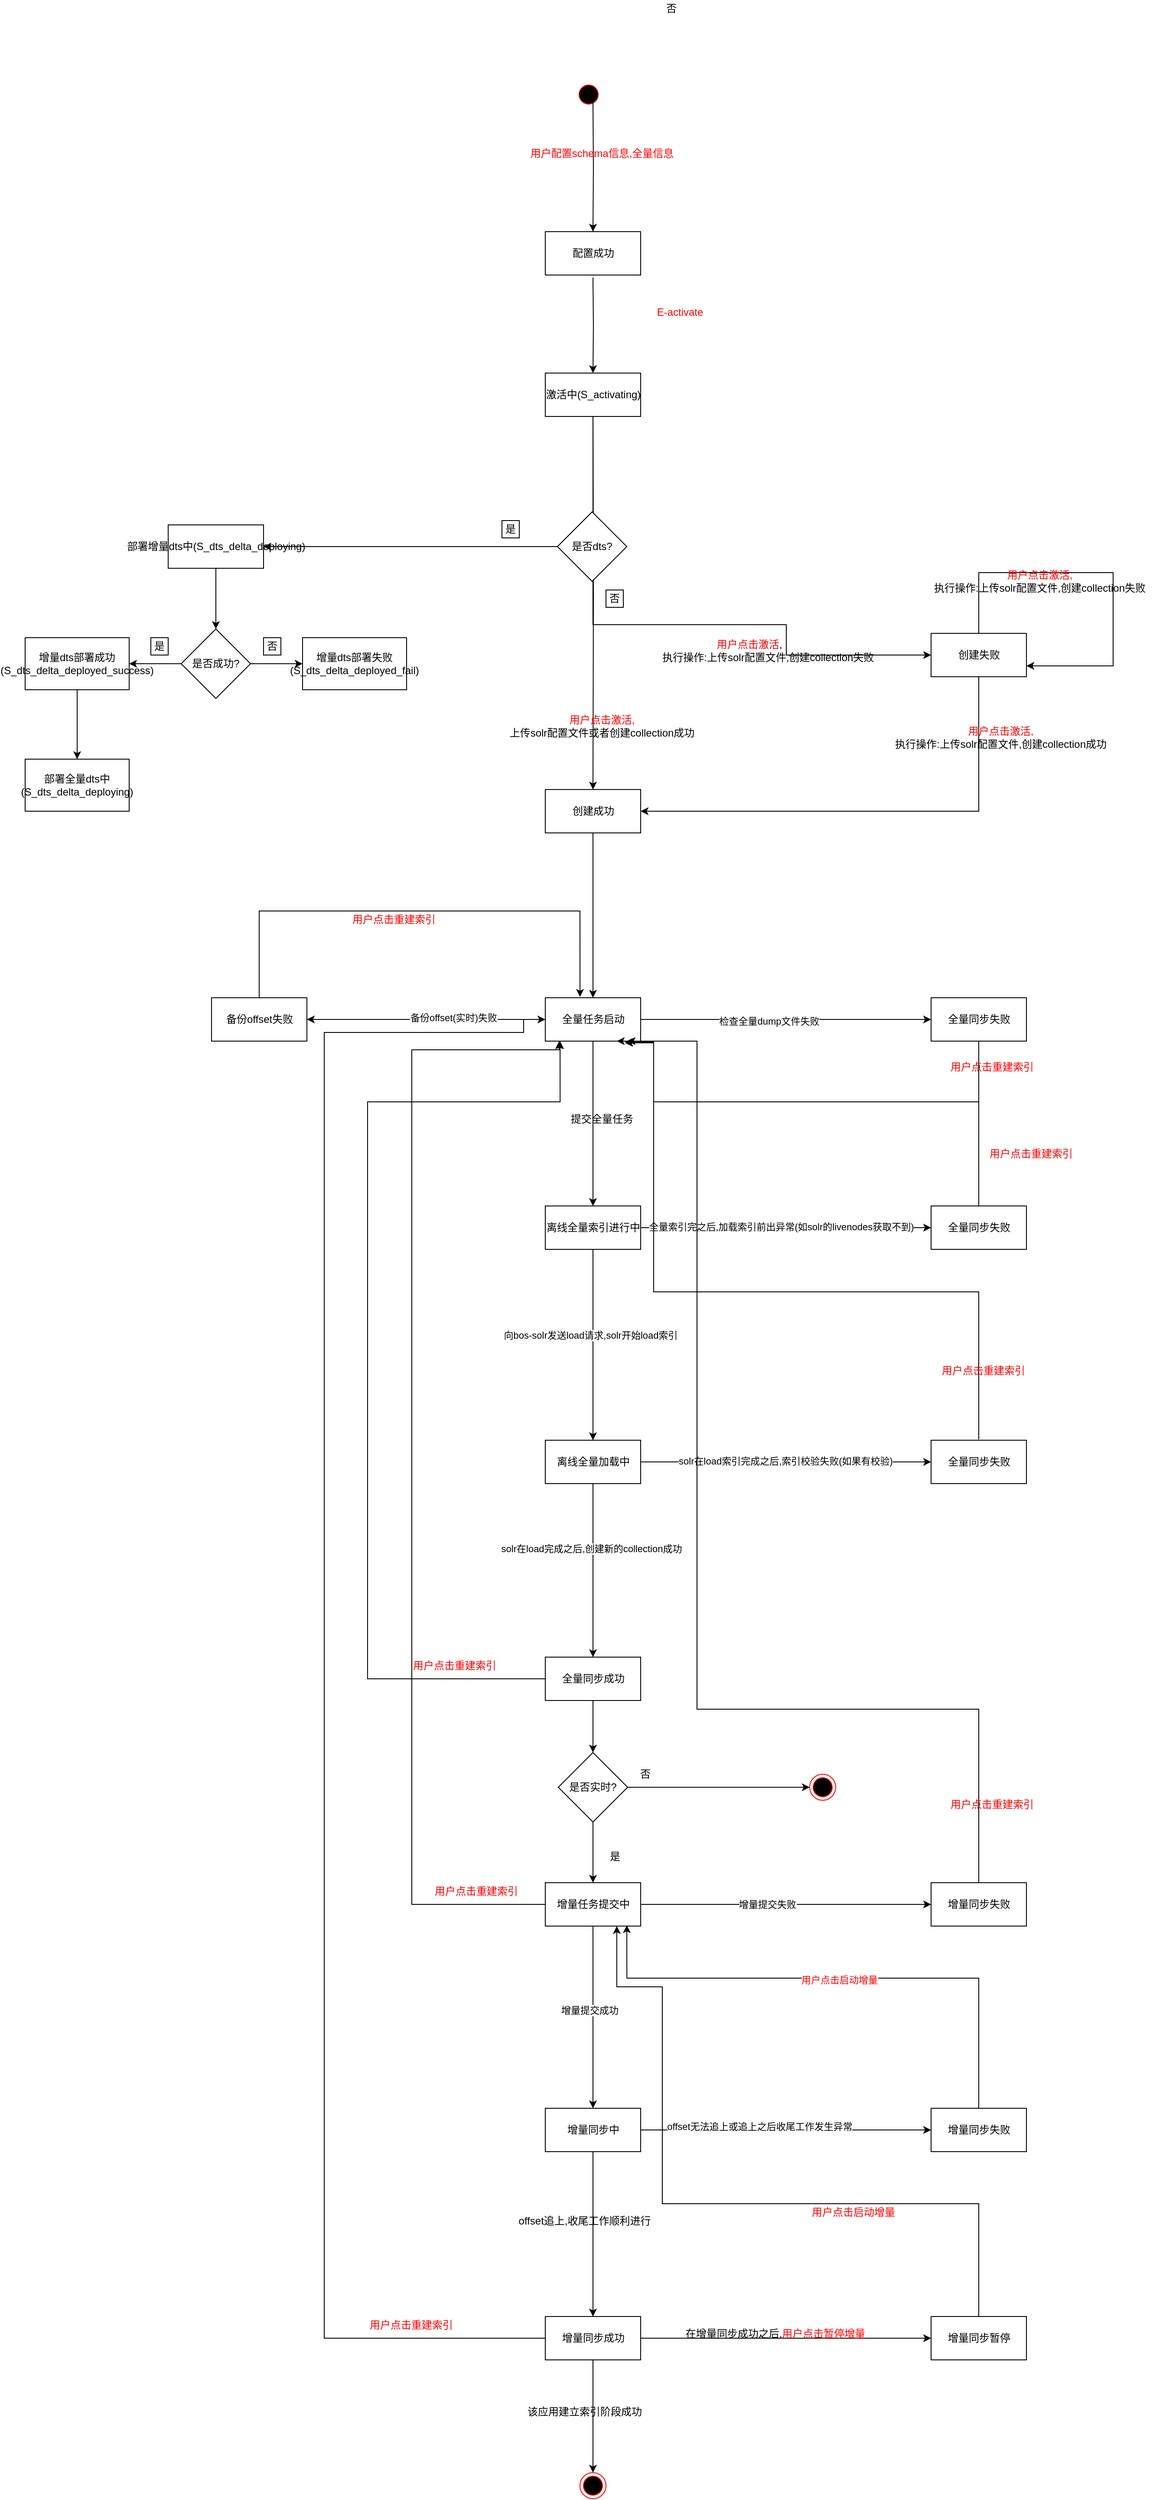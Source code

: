 <mxfile version="13.9.7" type="github">
  <diagram id="E6UDTMIK5SfPo9EAQP29" name="Page-1">
    <mxGraphModel dx="2355" dy="1560" grid="1" gridSize="10" guides="1" tooltips="1" connect="1" arrows="1" fold="1" page="1" pageScale="1" pageWidth="1169" pageHeight="826" math="0" shadow="0">
      <root>
        <mxCell id="0" />
        <mxCell id="1" parent="0" />
        <mxCell id="xRANGXOFlQ8uoqTKwq2T-1" value="" style="ellipse;html=1;shape=startState;fillColor=#000000;strokeColor=#ff0000;" parent="1" vertex="1">
          <mxGeometry x="410" y="-636" width="30" height="30" as="geometry" />
        </mxCell>
        <mxCell id="xRANGXOFlQ8uoqTKwq2T-8" value="" style="edgeStyle=orthogonalEdgeStyle;rounded=0;orthogonalLoop=1;jettySize=auto;html=1;" parent="1" target="xRANGXOFlQ8uoqTKwq2T-7" edge="1">
          <mxGeometry relative="1" as="geometry">
            <mxPoint x="430" y="-613" as="sourcePoint" />
          </mxGeometry>
        </mxCell>
        <mxCell id="xRANGXOFlQ8uoqTKwq2T-10" value="" style="edgeStyle=orthogonalEdgeStyle;rounded=0;orthogonalLoop=1;jettySize=auto;html=1;" parent="1" target="xRANGXOFlQ8uoqTKwq2T-9" edge="1">
          <mxGeometry relative="1" as="geometry">
            <mxPoint x="430" y="-270" as="sourcePoint" />
          </mxGeometry>
        </mxCell>
        <mxCell id="xRANGXOFlQ8uoqTKwq2T-15" style="edgeStyle=orthogonalEdgeStyle;rounded=0;orthogonalLoop=1;jettySize=auto;html=1;entryX=0;entryY=0.5;entryDx=0;entryDy=0;exitX=0.5;exitY=1;exitDx=0;exitDy=0;" parent="1" source="ouW_fzpy-MnYri31NkzG-9" target="xRANGXOFlQ8uoqTKwq2T-11" edge="1">
          <mxGeometry relative="1" as="geometry">
            <mxPoint x="430" y="-270" as="sourcePoint" />
            <Array as="points">
              <mxPoint x="430" y="-300" />
              <mxPoint x="430" y="-10" />
              <mxPoint x="653" y="-10" />
              <mxPoint x="653" y="25" />
            </Array>
          </mxGeometry>
        </mxCell>
        <mxCell id="ouW_fzpy-MnYri31NkzG-12" style="edgeStyle=orthogonalEdgeStyle;rounded=0;orthogonalLoop=1;jettySize=auto;html=1;entryX=0.5;entryY=0;entryDx=0;entryDy=0;" edge="1" parent="1" target="ouW_fzpy-MnYri31NkzG-9">
          <mxGeometry relative="1" as="geometry">
            <mxPoint x="430" y="-310" as="targetPoint" />
            <mxPoint x="430" y="-410" as="sourcePoint" />
          </mxGeometry>
        </mxCell>
        <mxCell id="xRANGXOFlQ8uoqTKwq2T-7" value="配置成功" style="html=1;" parent="1" vertex="1">
          <mxGeometry x="375" y="-463" width="110" height="50" as="geometry" />
        </mxCell>
        <mxCell id="xRANGXOFlQ8uoqTKwq2T-19" value="" style="edgeStyle=orthogonalEdgeStyle;rounded=0;orthogonalLoop=1;jettySize=auto;html=1;" parent="1" source="xRANGXOFlQ8uoqTKwq2T-9" target="xRANGXOFlQ8uoqTKwq2T-18" edge="1">
          <mxGeometry relative="1" as="geometry" />
        </mxCell>
        <mxCell id="xRANGXOFlQ8uoqTKwq2T-9" value="创建成功" style="html=1;" parent="1" vertex="1">
          <mxGeometry x="375" y="180" width="110" height="50" as="geometry" />
        </mxCell>
        <mxCell id="pfTwy-6_xwasAA1-WFlj-82" style="edgeStyle=orthogonalEdgeStyle;rounded=0;orthogonalLoop=1;jettySize=auto;html=1;entryX=1;entryY=0.75;entryDx=0;entryDy=0;" parent="1" source="xRANGXOFlQ8uoqTKwq2T-11" target="xRANGXOFlQ8uoqTKwq2T-11" edge="1">
          <mxGeometry relative="1" as="geometry">
            <mxPoint x="860" y="-100" as="targetPoint" />
            <Array as="points">
              <mxPoint x="875" y="-70" />
              <mxPoint x="1030" y="-70" />
              <mxPoint x="1030" y="38" />
            </Array>
          </mxGeometry>
        </mxCell>
        <mxCell id="pfTwy-6_xwasAA1-WFlj-83" style="edgeStyle=orthogonalEdgeStyle;rounded=0;orthogonalLoop=1;jettySize=auto;html=1;entryX=1;entryY=0.5;entryDx=0;entryDy=0;" parent="1" source="xRANGXOFlQ8uoqTKwq2T-11" target="xRANGXOFlQ8uoqTKwq2T-9" edge="1">
          <mxGeometry relative="1" as="geometry">
            <Array as="points">
              <mxPoint x="875" y="205" />
            </Array>
          </mxGeometry>
        </mxCell>
        <mxCell id="xRANGXOFlQ8uoqTKwq2T-11" value="创建失败" style="html=1;" parent="1" vertex="1">
          <mxGeometry x="820" width="110" height="50" as="geometry" />
        </mxCell>
        <mxCell id="xRANGXOFlQ8uoqTKwq2T-22" style="edgeStyle=orthogonalEdgeStyle;rounded=0;orthogonalLoop=1;jettySize=auto;html=1;entryX=0;entryY=0.5;entryDx=0;entryDy=0;" parent="1" source="xRANGXOFlQ8uoqTKwq2T-18" target="xRANGXOFlQ8uoqTKwq2T-20" edge="1" treatAsSingle="0">
          <mxGeometry relative="1" as="geometry" />
        </mxCell>
        <mxCell id="pfTwy-6_xwasAA1-WFlj-45" value="检查全量dump文件失败" style="edgeLabel;html=1;align=center;verticalAlign=middle;resizable=0;points=[];" parent="xRANGXOFlQ8uoqTKwq2T-22" vertex="1" connectable="0">
          <mxGeometry x="-0.116" y="-2" relative="1" as="geometry">
            <mxPoint as="offset" />
          </mxGeometry>
        </mxCell>
        <mxCell id="xRANGXOFlQ8uoqTKwq2T-24" value="" style="edgeStyle=orthogonalEdgeStyle;rounded=0;orthogonalLoop=1;jettySize=auto;html=1;" parent="1" source="xRANGXOFlQ8uoqTKwq2T-18" target="xRANGXOFlQ8uoqTKwq2T-23" edge="1">
          <mxGeometry relative="1" as="geometry" />
        </mxCell>
        <mxCell id="pfTwy-6_xwasAA1-WFlj-31" value="" style="edgeStyle=orthogonalEdgeStyle;rounded=0;orthogonalLoop=1;jettySize=auto;html=1;" parent="1" source="xRANGXOFlQ8uoqTKwq2T-18" target="pfTwy-6_xwasAA1-WFlj-30" edge="1" treatAsSingle="0">
          <mxGeometry relative="1" as="geometry" />
        </mxCell>
        <mxCell id="pfTwy-6_xwasAA1-WFlj-43" value="备份offset(实时)失败" style="edgeLabel;html=1;align=center;verticalAlign=middle;resizable=0;points=[];" parent="pfTwy-6_xwasAA1-WFlj-31" vertex="1" connectable="0">
          <mxGeometry x="-0.229" y="-2" relative="1" as="geometry">
            <mxPoint as="offset" />
          </mxGeometry>
        </mxCell>
        <mxCell id="xRANGXOFlQ8uoqTKwq2T-18" value="全量任务启动" style="html=1;" parent="1" vertex="1">
          <mxGeometry x="375" y="420" width="110" height="50" as="geometry" />
        </mxCell>
        <mxCell id="pfTwy-6_xwasAA1-WFlj-65" style="edgeStyle=orthogonalEdgeStyle;rounded=0;orthogonalLoop=1;jettySize=auto;html=1;" parent="1" source="xRANGXOFlQ8uoqTKwq2T-20" edge="1">
          <mxGeometry relative="1" as="geometry">
            <mxPoint x="470" y="470" as="targetPoint" />
            <Array as="points">
              <mxPoint x="875" y="540" />
              <mxPoint x="500" y="540" />
              <mxPoint x="500" y="470" />
            </Array>
          </mxGeometry>
        </mxCell>
        <mxCell id="xRANGXOFlQ8uoqTKwq2T-20" value="全量同步失败" style="html=1;" parent="1" vertex="1">
          <mxGeometry x="820" y="420" width="110" height="50" as="geometry" />
        </mxCell>
        <mxCell id="xRANGXOFlQ8uoqTKwq2T-26" value="" style="edgeStyle=orthogonalEdgeStyle;rounded=0;orthogonalLoop=1;jettySize=auto;html=1;" parent="1" source="xRANGXOFlQ8uoqTKwq2T-23" target="xRANGXOFlQ8uoqTKwq2T-25" edge="1" treatAsSingle="0">
          <mxGeometry relative="1" as="geometry" />
        </mxCell>
        <mxCell id="pfTwy-6_xwasAA1-WFlj-47" value="全量索引完之后,加载索引前出异常(如solr的livenodes获取不到)" style="edgeLabel;html=1;align=center;verticalAlign=middle;resizable=0;points=[];" parent="xRANGXOFlQ8uoqTKwq2T-26" vertex="1" connectable="0">
          <mxGeometry x="-0.033" y="1" relative="1" as="geometry">
            <mxPoint as="offset" />
          </mxGeometry>
        </mxCell>
        <mxCell id="xRANGXOFlQ8uoqTKwq2T-28" value="" style="edgeStyle=orthogonalEdgeStyle;rounded=0;orthogonalLoop=1;jettySize=auto;html=1;" parent="1" source="xRANGXOFlQ8uoqTKwq2T-23" target="xRANGXOFlQ8uoqTKwq2T-27" edge="1" treatAsSingle="0">
          <mxGeometry relative="1" as="geometry" />
        </mxCell>
        <mxCell id="pfTwy-6_xwasAA1-WFlj-48" value="向bos-solr发送load请求,solr开始load索引" style="edgeLabel;html=1;align=center;verticalAlign=middle;resizable=0;points=[];" parent="xRANGXOFlQ8uoqTKwq2T-28" vertex="1" connectable="0">
          <mxGeometry x="-0.1" y="-3" relative="1" as="geometry">
            <mxPoint as="offset" />
          </mxGeometry>
        </mxCell>
        <mxCell id="xRANGXOFlQ8uoqTKwq2T-23" value="离线全量索引进行中" style="html=1;" parent="1" vertex="1">
          <mxGeometry x="375" y="660" width="110" height="50" as="geometry" />
        </mxCell>
        <mxCell id="pfTwy-6_xwasAA1-WFlj-63" style="edgeStyle=orthogonalEdgeStyle;rounded=0;orthogonalLoop=1;jettySize=auto;html=1;entryX=0.836;entryY=1.04;entryDx=0;entryDy=0;entryPerimeter=0;" parent="1" source="xRANGXOFlQ8uoqTKwq2T-25" target="xRANGXOFlQ8uoqTKwq2T-18" edge="1">
          <mxGeometry relative="1" as="geometry">
            <Array as="points">
              <mxPoint x="875" y="540" />
              <mxPoint x="500" y="540" />
              <mxPoint x="500" y="472" />
            </Array>
          </mxGeometry>
        </mxCell>
        <mxCell id="xRANGXOFlQ8uoqTKwq2T-25" value="全量同步失败" style="html=1;" parent="1" vertex="1">
          <mxGeometry x="820" y="660" width="110" height="50" as="geometry" />
        </mxCell>
        <mxCell id="pfTwy-6_xwasAA1-WFlj-2" value="" style="edgeStyle=orthogonalEdgeStyle;rounded=0;orthogonalLoop=1;jettySize=auto;html=1;" parent="1" source="xRANGXOFlQ8uoqTKwq2T-27" target="pfTwy-6_xwasAA1-WFlj-1" edge="1" treatAsSingle="0">
          <mxGeometry relative="1" as="geometry" />
        </mxCell>
        <mxCell id="pfTwy-6_xwasAA1-WFlj-49" value="solr在load索引完成之后,索引校验失败(如果有校验)" style="edgeLabel;html=1;align=center;verticalAlign=middle;resizable=0;points=[];" parent="pfTwy-6_xwasAA1-WFlj-2" vertex="1" connectable="0">
          <mxGeometry x="-0.003" y="1" relative="1" as="geometry">
            <mxPoint as="offset" />
          </mxGeometry>
        </mxCell>
        <mxCell id="pfTwy-6_xwasAA1-WFlj-4" value="" style="edgeStyle=orthogonalEdgeStyle;rounded=0;orthogonalLoop=1;jettySize=auto;html=1;" parent="1" source="xRANGXOFlQ8uoqTKwq2T-27" target="pfTwy-6_xwasAA1-WFlj-3" edge="1" treatAsSingle="0">
          <mxGeometry relative="1" as="geometry" />
        </mxCell>
        <mxCell id="pfTwy-6_xwasAA1-WFlj-50" value="solr在load完成之后,创建新的collection成功" style="edgeLabel;html=1;align=center;verticalAlign=middle;resizable=0;points=[];" parent="pfTwy-6_xwasAA1-WFlj-4" vertex="1" connectable="0">
          <mxGeometry x="-0.25" y="-2" relative="1" as="geometry">
            <mxPoint as="offset" />
          </mxGeometry>
        </mxCell>
        <mxCell id="xRANGXOFlQ8uoqTKwq2T-27" value="离线全量加载中" style="html=1;" parent="1" vertex="1">
          <mxGeometry x="375" y="930" width="110" height="50" as="geometry" />
        </mxCell>
        <mxCell id="pfTwy-6_xwasAA1-WFlj-64" style="edgeStyle=orthogonalEdgeStyle;rounded=0;orthogonalLoop=1;jettySize=auto;html=1;entryX=0.836;entryY=1.04;entryDx=0;entryDy=0;entryPerimeter=0;" parent="1" edge="1">
          <mxGeometry relative="1" as="geometry">
            <mxPoint x="875" y="929" as="sourcePoint" />
            <mxPoint x="466.96" y="471" as="targetPoint" />
            <Array as="points">
              <mxPoint x="875" y="759" />
              <mxPoint x="500" y="759" />
              <mxPoint x="500" y="471" />
            </Array>
          </mxGeometry>
        </mxCell>
        <mxCell id="pfTwy-6_xwasAA1-WFlj-1" value="全量同步失败" style="html=1;" parent="1" vertex="1">
          <mxGeometry x="820" y="930" width="110" height="50" as="geometry" />
        </mxCell>
        <mxCell id="pfTwy-6_xwasAA1-WFlj-6" value="" style="edgeStyle=orthogonalEdgeStyle;rounded=0;orthogonalLoop=1;jettySize=auto;html=1;" parent="1" source="pfTwy-6_xwasAA1-WFlj-3" target="pfTwy-6_xwasAA1-WFlj-5" edge="1">
          <mxGeometry relative="1" as="geometry" />
        </mxCell>
        <mxCell id="pfTwy-6_xwasAA1-WFlj-69" style="edgeStyle=orthogonalEdgeStyle;rounded=0;orthogonalLoop=1;jettySize=auto;html=1;entryX=0.155;entryY=1;entryDx=0;entryDy=0;entryPerimeter=0;" parent="1" source="pfTwy-6_xwasAA1-WFlj-3" target="xRANGXOFlQ8uoqTKwq2T-18" edge="1">
          <mxGeometry relative="1" as="geometry">
            <Array as="points">
              <mxPoint x="170" y="1205" />
              <mxPoint x="170" y="540" />
              <mxPoint x="392" y="540" />
            </Array>
          </mxGeometry>
        </mxCell>
        <mxCell id="pfTwy-6_xwasAA1-WFlj-3" value="全量同步成功" style="html=1;" parent="1" vertex="1">
          <mxGeometry x="375" y="1180" width="110" height="50" as="geometry" />
        </mxCell>
        <mxCell id="pfTwy-6_xwasAA1-WFlj-9" value="" style="edgeStyle=orthogonalEdgeStyle;rounded=0;orthogonalLoop=1;jettySize=auto;html=1;entryX=0;entryY=0.5;entryDx=0;entryDy=0;" parent="1" source="pfTwy-6_xwasAA1-WFlj-5" target="pfTwy-6_xwasAA1-WFlj-11" edge="1">
          <mxGeometry relative="1" as="geometry">
            <mxPoint x="530" y="1330" as="targetPoint" />
          </mxGeometry>
        </mxCell>
        <mxCell id="pfTwy-6_xwasAA1-WFlj-18" value="" style="edgeStyle=orthogonalEdgeStyle;rounded=0;orthogonalLoop=1;jettySize=auto;html=1;entryX=0.5;entryY=0;entryDx=0;entryDy=0;" parent="1" source="pfTwy-6_xwasAA1-WFlj-5" target="pfTwy-6_xwasAA1-WFlj-19" edge="1">
          <mxGeometry relative="1" as="geometry">
            <mxPoint x="430" y="1150" as="targetPoint" />
          </mxGeometry>
        </mxCell>
        <mxCell id="pfTwy-6_xwasAA1-WFlj-5" value="是否实时?" style="rhombus;whiteSpace=wrap;html=1;" parent="1" vertex="1">
          <mxGeometry x="390" y="1290" width="80" height="80" as="geometry" />
        </mxCell>
        <mxCell id="pfTwy-6_xwasAA1-WFlj-10" value="否" style="text;html=1;align=center;verticalAlign=middle;resizable=0;points=[];autosize=1;" parent="1" vertex="1">
          <mxGeometry x="475" y="1305" width="30" height="20" as="geometry" />
        </mxCell>
        <mxCell id="pfTwy-6_xwasAA1-WFlj-11" value="" style="ellipse;html=1;shape=endState;fillColor=#000000;strokeColor=#ff0000;" parent="1" vertex="1">
          <mxGeometry x="680" y="1315" width="30" height="30" as="geometry" />
        </mxCell>
        <mxCell id="pfTwy-6_xwasAA1-WFlj-23" value="" style="edgeStyle=orthogonalEdgeStyle;rounded=0;orthogonalLoop=1;jettySize=auto;html=1;" parent="1" source="pfTwy-6_xwasAA1-WFlj-19" target="pfTwy-6_xwasAA1-WFlj-22" edge="1" treatAsSingle="0">
          <mxGeometry relative="1" as="geometry" />
        </mxCell>
        <mxCell id="pfTwy-6_xwasAA1-WFlj-52" value="增量提交成功" style="edgeLabel;html=1;align=center;verticalAlign=middle;resizable=0;points=[];" parent="pfTwy-6_xwasAA1-WFlj-23" vertex="1" connectable="0">
          <mxGeometry x="-0.076" y="-4" relative="1" as="geometry">
            <mxPoint as="offset" />
          </mxGeometry>
        </mxCell>
        <mxCell id="pfTwy-6_xwasAA1-WFlj-25" value="" style="edgeStyle=orthogonalEdgeStyle;rounded=0;orthogonalLoop=1;jettySize=auto;html=1;" parent="1" source="pfTwy-6_xwasAA1-WFlj-19" target="pfTwy-6_xwasAA1-WFlj-24" edge="1" treatAsSingle="0">
          <mxGeometry relative="1" as="geometry" />
        </mxCell>
        <mxCell id="pfTwy-6_xwasAA1-WFlj-51" value="增量提交失败" style="edgeLabel;html=1;align=center;verticalAlign=middle;resizable=0;points=[];" parent="pfTwy-6_xwasAA1-WFlj-25" vertex="1" connectable="0">
          <mxGeometry x="-0.128" relative="1" as="geometry">
            <mxPoint as="offset" />
          </mxGeometry>
        </mxCell>
        <mxCell id="pfTwy-6_xwasAA1-WFlj-77" style="edgeStyle=orthogonalEdgeStyle;rounded=0;orthogonalLoop=1;jettySize=auto;html=1;" parent="1" edge="1">
          <mxGeometry relative="1" as="geometry">
            <mxPoint x="376" y="1465" as="sourcePoint" />
            <mxPoint x="391" y="470" as="targetPoint" />
            <Array as="points">
              <mxPoint x="221" y="1465" />
              <mxPoint x="221" y="480" />
              <mxPoint x="391" y="480" />
            </Array>
          </mxGeometry>
        </mxCell>
        <mxCell id="pfTwy-6_xwasAA1-WFlj-19" value="增量任务提交中" style="html=1;" parent="1" vertex="1">
          <mxGeometry x="375" y="1440" width="110" height="50" as="geometry" />
        </mxCell>
        <mxCell id="pfTwy-6_xwasAA1-WFlj-21" value="是" style="text;html=1;align=center;verticalAlign=middle;resizable=0;points=[];autosize=1;" parent="1" vertex="1">
          <mxGeometry x="440" y="1400" width="30" height="20" as="geometry" />
        </mxCell>
        <mxCell id="pfTwy-6_xwasAA1-WFlj-27" value="" style="edgeStyle=orthogonalEdgeStyle;rounded=0;orthogonalLoop=1;jettySize=auto;html=1;" parent="1" source="pfTwy-6_xwasAA1-WFlj-22" target="pfTwy-6_xwasAA1-WFlj-26" edge="1">
          <mxGeometry relative="1" as="geometry" />
        </mxCell>
        <mxCell id="pfTwy-6_xwasAA1-WFlj-29" value="" style="edgeStyle=orthogonalEdgeStyle;rounded=0;orthogonalLoop=1;jettySize=auto;html=1;" parent="1" source="pfTwy-6_xwasAA1-WFlj-22" target="pfTwy-6_xwasAA1-WFlj-28" edge="1" treatAsSingle="0">
          <mxGeometry relative="1" as="geometry" />
        </mxCell>
        <mxCell id="pfTwy-6_xwasAA1-WFlj-53" value="offset无法追上或追上之后收尾工作发生异常" style="edgeLabel;html=1;align=center;verticalAlign=middle;resizable=0;points=[];" parent="pfTwy-6_xwasAA1-WFlj-29" vertex="1" connectable="0">
          <mxGeometry x="-0.182" y="4" relative="1" as="geometry">
            <mxPoint as="offset" />
          </mxGeometry>
        </mxCell>
        <mxCell id="pfTwy-6_xwasAA1-WFlj-22" value="增量同步中" style="html=1;" parent="1" vertex="1">
          <mxGeometry x="375" y="1700" width="110" height="50" as="geometry" />
        </mxCell>
        <mxCell id="pfTwy-6_xwasAA1-WFlj-71" style="edgeStyle=orthogonalEdgeStyle;rounded=0;orthogonalLoop=1;jettySize=auto;html=1;entryX=0.75;entryY=1;entryDx=0;entryDy=0;" parent="1" source="pfTwy-6_xwasAA1-WFlj-24" target="xRANGXOFlQ8uoqTKwq2T-18" edge="1">
          <mxGeometry relative="1" as="geometry">
            <Array as="points">
              <mxPoint x="875" y="1240" />
              <mxPoint x="550" y="1240" />
              <mxPoint x="550" y="470" />
            </Array>
          </mxGeometry>
        </mxCell>
        <mxCell id="pfTwy-6_xwasAA1-WFlj-24" value="增量同步失败" style="html=1;" parent="1" vertex="1">
          <mxGeometry x="820" y="1440" width="110" height="50" as="geometry" />
        </mxCell>
        <mxCell id="pfTwy-6_xwasAA1-WFlj-33" value="" style="edgeStyle=orthogonalEdgeStyle;rounded=0;orthogonalLoop=1;jettySize=auto;html=1;" parent="1" source="pfTwy-6_xwasAA1-WFlj-26" target="pfTwy-6_xwasAA1-WFlj-32" edge="1">
          <mxGeometry relative="1" as="geometry" />
        </mxCell>
        <mxCell id="pfTwy-6_xwasAA1-WFlj-35" value="" style="edgeStyle=orthogonalEdgeStyle;rounded=0;orthogonalLoop=1;jettySize=auto;html=1;entryX=0.5;entryY=0;entryDx=0;entryDy=0;" parent="1" source="pfTwy-6_xwasAA1-WFlj-26" target="pfTwy-6_xwasAA1-WFlj-36" edge="1">
          <mxGeometry relative="1" as="geometry">
            <mxPoint x="430" y="1560" as="targetPoint" />
          </mxGeometry>
        </mxCell>
        <mxCell id="pfTwy-6_xwasAA1-WFlj-75" style="edgeStyle=orthogonalEdgeStyle;rounded=0;orthogonalLoop=1;jettySize=auto;html=1;entryX=0;entryY=0.5;entryDx=0;entryDy=0;" parent="1" source="pfTwy-6_xwasAA1-WFlj-26" target="xRANGXOFlQ8uoqTKwq2T-18" edge="1">
          <mxGeometry relative="1" as="geometry">
            <Array as="points">
              <mxPoint x="120" y="1965" />
              <mxPoint x="120" y="460" />
              <mxPoint x="350" y="460" />
              <mxPoint x="350" y="445" />
            </Array>
          </mxGeometry>
        </mxCell>
        <mxCell id="pfTwy-6_xwasAA1-WFlj-26" value="增量同步成功" style="html=1;" parent="1" vertex="1">
          <mxGeometry x="375" y="1940" width="110" height="50" as="geometry" />
        </mxCell>
        <mxCell id="pfTwy-6_xwasAA1-WFlj-59" style="edgeStyle=orthogonalEdgeStyle;rounded=0;orthogonalLoop=1;jettySize=auto;html=1;entryX=0.855;entryY=0.98;entryDx=0;entryDy=0;entryPerimeter=0;" parent="1" source="pfTwy-6_xwasAA1-WFlj-28" target="pfTwy-6_xwasAA1-WFlj-19" edge="1" treatAsSingle="0">
          <mxGeometry relative="1" as="geometry">
            <Array as="points">
              <mxPoint x="875" y="1550" />
              <mxPoint x="469" y="1550" />
            </Array>
          </mxGeometry>
        </mxCell>
        <mxCell id="pfTwy-6_xwasAA1-WFlj-60" value="&lt;font color=&quot;#ff0000&quot;&gt;用户点击启动增量&lt;/font&gt;" style="edgeLabel;html=1;align=center;verticalAlign=middle;resizable=0;points=[];" parent="pfTwy-6_xwasAA1-WFlj-59" vertex="1" connectable="0">
          <mxGeometry x="0.008" y="2" relative="1" as="geometry">
            <mxPoint as="offset" />
          </mxGeometry>
        </mxCell>
        <mxCell id="pfTwy-6_xwasAA1-WFlj-28" value="增量同步失败" style="html=1;" parent="1" vertex="1">
          <mxGeometry x="820" y="1700" width="110" height="50" as="geometry" />
        </mxCell>
        <mxCell id="pfTwy-6_xwasAA1-WFlj-73" style="edgeStyle=orthogonalEdgeStyle;rounded=0;orthogonalLoop=1;jettySize=auto;html=1;entryX=0.364;entryY=-0.02;entryDx=0;entryDy=0;entryPerimeter=0;" parent="1" source="pfTwy-6_xwasAA1-WFlj-30" target="xRANGXOFlQ8uoqTKwq2T-18" edge="1">
          <mxGeometry relative="1" as="geometry">
            <Array as="points">
              <mxPoint x="45" y="320" />
              <mxPoint x="415" y="320" />
            </Array>
          </mxGeometry>
        </mxCell>
        <mxCell id="pfTwy-6_xwasAA1-WFlj-30" value="备份offset失败" style="html=1;" parent="1" vertex="1">
          <mxGeometry x="-10" y="420" width="110" height="50" as="geometry" />
        </mxCell>
        <mxCell id="pfTwy-6_xwasAA1-WFlj-61" style="edgeStyle=orthogonalEdgeStyle;rounded=0;orthogonalLoop=1;jettySize=auto;html=1;entryX=0.75;entryY=1;entryDx=0;entryDy=0;" parent="1" source="pfTwy-6_xwasAA1-WFlj-32" target="pfTwy-6_xwasAA1-WFlj-19" edge="1">
          <mxGeometry relative="1" as="geometry">
            <Array as="points">
              <mxPoint x="875" y="1810" />
              <mxPoint x="510" y="1810" />
              <mxPoint x="510" y="1560" />
              <mxPoint x="458" y="1560" />
            </Array>
          </mxGeometry>
        </mxCell>
        <mxCell id="pfTwy-6_xwasAA1-WFlj-32" value="增量同步暂停" style="html=1;" parent="1" vertex="1">
          <mxGeometry x="820" y="1940" width="110" height="50" as="geometry" />
        </mxCell>
        <mxCell id="pfTwy-6_xwasAA1-WFlj-36" value="" style="ellipse;html=1;shape=endState;fillColor=#000000;strokeColor=#ff0000;" parent="1" vertex="1">
          <mxGeometry x="415" y="2120" width="30" height="30" as="geometry" />
        </mxCell>
        <mxCell id="pfTwy-6_xwasAA1-WFlj-40" value="&lt;font color=&quot;#ff0000&quot;&gt;用户配置schema信息,全量信息&lt;/font&gt;" style="text;html=1;align=center;verticalAlign=middle;resizable=0;points=[];autosize=1;" parent="1" vertex="1">
          <mxGeometry x="350" y="-563" width="180" height="20" as="geometry" />
        </mxCell>
        <mxCell id="pfTwy-6_xwasAA1-WFlj-41" value="&lt;font color=&quot;#ff0000&quot;&gt;用户点击激活&lt;/font&gt;,&lt;br&gt;&amp;nbsp; &amp;nbsp; &amp;nbsp; &amp;nbsp; &amp;nbsp; &amp;nbsp; &amp;nbsp;执行操作:上传solr配置文件,创建collection失败" style="text;html=1;align=center;verticalAlign=middle;resizable=0;points=[];autosize=1;" parent="1" vertex="1">
          <mxGeometry x="460" y="5" width="300" height="30" as="geometry" />
        </mxCell>
        <mxCell id="pfTwy-6_xwasAA1-WFlj-42" value="&lt;br&gt;&lt;span style=&quot;color: rgb(255 , 0 , 0)&quot;&gt;用户点击激活,&lt;br&gt;&lt;/span&gt;上传solr配置文件或者创建collection成功" style="text;html=1;align=center;verticalAlign=middle;resizable=0;points=[];autosize=1;" parent="1" vertex="1">
          <mxGeometry x="325" y="75" width="230" height="50" as="geometry" />
        </mxCell>
        <mxCell id="pfTwy-6_xwasAA1-WFlj-46" value="提交全量任务" style="text;html=1;align=center;verticalAlign=middle;resizable=0;points=[];autosize=1;" parent="1" vertex="1">
          <mxGeometry x="395" y="550" width="90" height="20" as="geometry" />
        </mxCell>
        <mxCell id="pfTwy-6_xwasAA1-WFlj-54" value="offset追上,收尾工作顺利进行" style="text;html=1;align=center;verticalAlign=middle;resizable=0;points=[];autosize=1;" parent="1" vertex="1">
          <mxGeometry x="335" y="1820" width="170" height="20" as="geometry" />
        </mxCell>
        <mxCell id="pfTwy-6_xwasAA1-WFlj-55" value="在增量同步成功之后,&lt;font color=&quot;#ff0000&quot;&gt;用户点击暂停增量&lt;/font&gt;" style="text;html=1;align=center;verticalAlign=middle;resizable=0;points=[];autosize=1;" parent="1" vertex="1">
          <mxGeometry x="530" y="1950" width="220" height="20" as="geometry" />
        </mxCell>
        <mxCell id="pfTwy-6_xwasAA1-WFlj-56" value="该应用建立索引阶段成功" style="text;html=1;align=center;verticalAlign=middle;resizable=0;points=[];autosize=1;" parent="1" vertex="1">
          <mxGeometry x="345" y="2040" width="150" height="20" as="geometry" />
        </mxCell>
        <mxCell id="pfTwy-6_xwasAA1-WFlj-62" value="&lt;font color=&quot;#ff0000&quot;&gt;用户点击启动增量&lt;/font&gt;" style="text;html=1;align=center;verticalAlign=middle;resizable=0;points=[];autosize=1;" parent="1" vertex="1">
          <mxGeometry x="675" y="1810" width="110" height="20" as="geometry" />
        </mxCell>
        <mxCell id="pfTwy-6_xwasAA1-WFlj-66" value="&lt;font color=&quot;#ff0000&quot;&gt;用户点击重建索引&lt;/font&gt;" style="text;html=1;align=center;verticalAlign=middle;resizable=0;points=[];autosize=1;" parent="1" vertex="1">
          <mxGeometry x="880" y="590" width="110" height="20" as="geometry" />
        </mxCell>
        <mxCell id="pfTwy-6_xwasAA1-WFlj-67" value="&lt;font color=&quot;#ff0000&quot;&gt;用户点击重建索引&lt;/font&gt;" style="text;html=1;align=center;verticalAlign=middle;resizable=0;points=[];autosize=1;" parent="1" vertex="1">
          <mxGeometry x="835" y="490" width="110" height="20" as="geometry" />
        </mxCell>
        <mxCell id="pfTwy-6_xwasAA1-WFlj-68" value="&lt;font color=&quot;#ff0000&quot;&gt;用户点击重建索引&lt;/font&gt;" style="text;html=1;align=center;verticalAlign=middle;resizable=0;points=[];autosize=1;" parent="1" vertex="1">
          <mxGeometry x="825" y="840" width="110" height="20" as="geometry" />
        </mxCell>
        <mxCell id="pfTwy-6_xwasAA1-WFlj-70" value="&lt;font color=&quot;#ff0000&quot;&gt;用户点击重建索引&lt;/font&gt;" style="text;html=1;align=center;verticalAlign=middle;resizable=0;points=[];autosize=1;" parent="1" vertex="1">
          <mxGeometry x="215" y="1180" width="110" height="20" as="geometry" />
        </mxCell>
        <mxCell id="pfTwy-6_xwasAA1-WFlj-72" value="&lt;font color=&quot;#ff0000&quot;&gt;用户点击重建索引&lt;/font&gt;" style="text;html=1;align=center;verticalAlign=middle;resizable=0;points=[];autosize=1;" parent="1" vertex="1">
          <mxGeometry x="835" y="1340" width="110" height="20" as="geometry" />
        </mxCell>
        <mxCell id="pfTwy-6_xwasAA1-WFlj-74" value="&lt;font color=&quot;#ff0000&quot;&gt;用户点击重建索引&lt;/font&gt;" style="text;html=1;align=center;verticalAlign=middle;resizable=0;points=[];autosize=1;" parent="1" vertex="1">
          <mxGeometry x="145" y="320" width="110" height="20" as="geometry" />
        </mxCell>
        <mxCell id="pfTwy-6_xwasAA1-WFlj-76" value="&lt;font color=&quot;#ff0000&quot;&gt;用户点击重建索引&lt;/font&gt;" style="text;html=1;align=center;verticalAlign=middle;resizable=0;points=[];autosize=1;" parent="1" vertex="1">
          <mxGeometry x="165" y="1940" width="110" height="20" as="geometry" />
        </mxCell>
        <mxCell id="pfTwy-6_xwasAA1-WFlj-78" value="&lt;font color=&quot;#ff0000&quot;&gt;用户点击重建索引&lt;/font&gt;" style="text;html=1;align=center;verticalAlign=middle;resizable=0;points=[];autosize=1;" parent="1" vertex="1">
          <mxGeometry x="240" y="1440" width="110" height="20" as="geometry" />
        </mxCell>
        <mxCell id="pfTwy-6_xwasAA1-WFlj-80" value="&lt;font color=&quot;#ff0000&quot;&gt;用户点击激活,&lt;br&gt;&lt;/font&gt;执行操作:上传solr配置文件,创建collection失败&lt;font color=&quot;#ff0000&quot;&gt;&lt;br&gt;&lt;/font&gt;" style="text;html=1;align=center;verticalAlign=middle;resizable=0;points=[];autosize=1;" parent="1" vertex="1">
          <mxGeometry x="815" y="-75" width="260" height="30" as="geometry" />
        </mxCell>
        <mxCell id="pfTwy-6_xwasAA1-WFlj-84" value="&lt;font color=&quot;#ff0000&quot;&gt;用户点击激活,&lt;br&gt;&lt;/font&gt;执行操作:上传solr配置文件,创建collection成功" style="text;html=1;align=center;verticalAlign=middle;resizable=0;points=[];autosize=1;" parent="1" vertex="1">
          <mxGeometry x="770" y="105" width="260" height="30" as="geometry" />
        </mxCell>
        <mxCell id="ouW_fzpy-MnYri31NkzG-7" style="edgeStyle=orthogonalEdgeStyle;rounded=0;orthogonalLoop=1;jettySize=auto;html=1;entryX=1;entryY=0.5;entryDx=0;entryDy=0;" edge="1" parent="1" source="ouW_fzpy-MnYri31NkzG-1" target="ouW_fzpy-MnYri31NkzG-8">
          <mxGeometry relative="1" as="geometry">
            <mxPoint x="240" y="-20" as="targetPoint" />
          </mxGeometry>
        </mxCell>
        <mxCell id="ouW_fzpy-MnYri31NkzG-1" value="是否dts?" style="rhombus;whiteSpace=wrap;html=1;" vertex="1" parent="1">
          <mxGeometry x="389" y="-140" width="80" height="80" as="geometry" />
        </mxCell>
        <mxCell id="ouW_fzpy-MnYri31NkzG-2" value="否" style="text;html=1;align=center;verticalAlign=middle;resizable=0;points=[];autosize=1;" vertex="1" parent="1">
          <mxGeometry x="505" y="-730" width="30" height="20" as="geometry" />
        </mxCell>
        <mxCell id="ouW_fzpy-MnYri31NkzG-3" value="是" style="rounded=0;whiteSpace=wrap;html=1;" vertex="1" parent="1">
          <mxGeometry x="325" y="-130" width="20" height="20" as="geometry" />
        </mxCell>
        <mxCell id="ouW_fzpy-MnYri31NkzG-4" value="否" style="rounded=0;whiteSpace=wrap;html=1;" vertex="1" parent="1">
          <mxGeometry x="445" y="-50" width="20" height="20" as="geometry" />
        </mxCell>
        <mxCell id="ouW_fzpy-MnYri31NkzG-16" style="edgeStyle=orthogonalEdgeStyle;rounded=0;orthogonalLoop=1;jettySize=auto;html=1;entryX=0.5;entryY=0;entryDx=0;entryDy=0;" edge="1" parent="1" source="ouW_fzpy-MnYri31NkzG-8">
          <mxGeometry relative="1" as="geometry">
            <mxPoint x="-5" y="-5" as="targetPoint" />
          </mxGeometry>
        </mxCell>
        <mxCell id="ouW_fzpy-MnYri31NkzG-8" value="部署增量dts中(S_dts_delta_deploying)" style="html=1;" vertex="1" parent="1">
          <mxGeometry x="-60" y="-125" width="110" height="50" as="geometry" />
        </mxCell>
        <mxCell id="ouW_fzpy-MnYri31NkzG-9" value="激活中(S_activating)" style="html=1;" vertex="1" parent="1">
          <mxGeometry x="375" y="-300" width="110" height="50" as="geometry" />
        </mxCell>
        <mxCell id="ouW_fzpy-MnYri31NkzG-13" value="&lt;font color=&quot;#ff0000&quot;&gt;E-activate&lt;/font&gt;" style="text;html=1;align=center;verticalAlign=middle;resizable=0;points=[];autosize=1;" vertex="1" parent="1">
          <mxGeometry x="495" y="-380" width="70" height="20" as="geometry" />
        </mxCell>
        <mxCell id="ouW_fzpy-MnYri31NkzG-21" value="" style="edgeStyle=orthogonalEdgeStyle;rounded=0;orthogonalLoop=1;jettySize=auto;html=1;" edge="1" parent="1" source="ouW_fzpy-MnYri31NkzG-19" target="ouW_fzpy-MnYri31NkzG-20">
          <mxGeometry relative="1" as="geometry" />
        </mxCell>
        <mxCell id="ouW_fzpy-MnYri31NkzG-24" value="" style="edgeStyle=orthogonalEdgeStyle;rounded=0;orthogonalLoop=1;jettySize=auto;html=1;" edge="1" parent="1" source="ouW_fzpy-MnYri31NkzG-19" target="ouW_fzpy-MnYri31NkzG-23">
          <mxGeometry relative="1" as="geometry" />
        </mxCell>
        <mxCell id="ouW_fzpy-MnYri31NkzG-19" value="是否成功?" style="rhombus;whiteSpace=wrap;html=1;" vertex="1" parent="1">
          <mxGeometry x="-45" y="-5" width="80" height="80" as="geometry" />
        </mxCell>
        <mxCell id="ouW_fzpy-MnYri31NkzG-27" value="" style="edgeStyle=orthogonalEdgeStyle;rounded=0;orthogonalLoop=1;jettySize=auto;html=1;" edge="1" parent="1" source="ouW_fzpy-MnYri31NkzG-20" target="ouW_fzpy-MnYri31NkzG-26">
          <mxGeometry relative="1" as="geometry" />
        </mxCell>
        <mxCell id="ouW_fzpy-MnYri31NkzG-20" value="&lt;span&gt;增量dts部署成功(S_dts_delta_deployed_success)&lt;/span&gt;" style="whiteSpace=wrap;html=1;" vertex="1" parent="1">
          <mxGeometry x="-225" y="5" width="120" height="60" as="geometry" />
        </mxCell>
        <mxCell id="ouW_fzpy-MnYri31NkzG-22" value="是" style="rounded=0;whiteSpace=wrap;html=1;" vertex="1" parent="1">
          <mxGeometry x="-80" y="5" width="20" height="20" as="geometry" />
        </mxCell>
        <mxCell id="ouW_fzpy-MnYri31NkzG-23" value="增量dts部署失败(S_dts_delta_deployed_fail)" style="whiteSpace=wrap;html=1;" vertex="1" parent="1">
          <mxGeometry x="95" y="5" width="120" height="60" as="geometry" />
        </mxCell>
        <mxCell id="ouW_fzpy-MnYri31NkzG-25" value="否" style="rounded=0;whiteSpace=wrap;html=1;" vertex="1" parent="1">
          <mxGeometry x="50" y="5" width="20" height="20" as="geometry" />
        </mxCell>
        <mxCell id="ouW_fzpy-MnYri31NkzG-26" value="部署全量dts中(S_dts_delta_deploying)" style="whiteSpace=wrap;html=1;" vertex="1" parent="1">
          <mxGeometry x="-225" y="145" width="120" height="60" as="geometry" />
        </mxCell>
      </root>
    </mxGraphModel>
  </diagram>
</mxfile>

